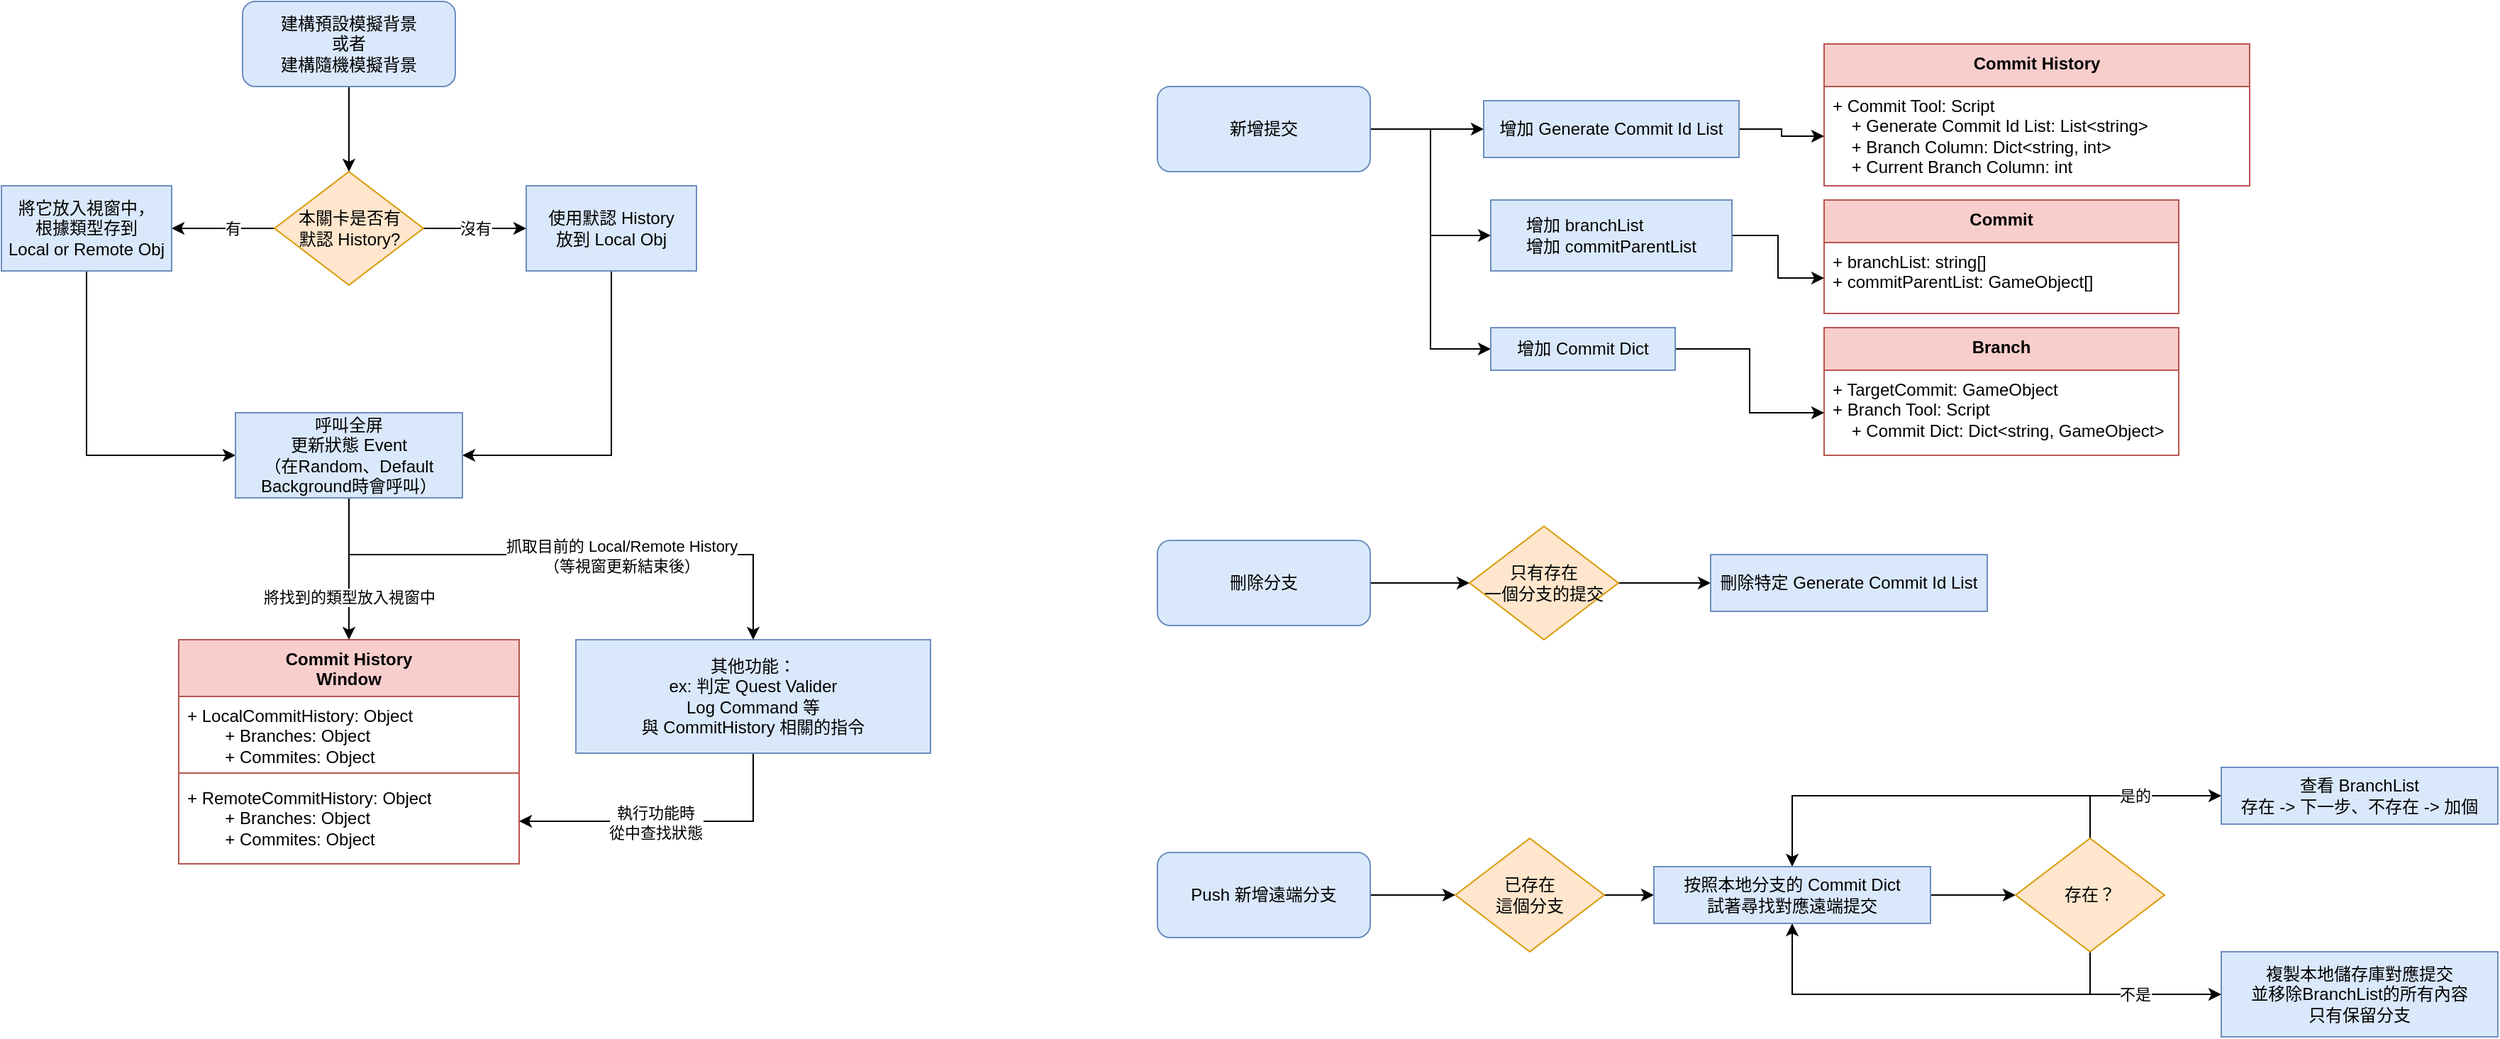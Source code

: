 <mxfile version="22.1.2" type="device" pages="2">
  <diagram name="Commit History" id="b2cpJqDdk3sNJJTA6J13">
    <mxGraphModel dx="1418" dy="1943" grid="1" gridSize="10" guides="1" tooltips="1" connect="1" arrows="1" fold="1" page="1" pageScale="1" pageWidth="850" pageHeight="1100" math="0" shadow="0">
      <root>
        <mxCell id="0" />
        <mxCell id="1" parent="0" />
        <mxCell id="yloPil80_z9FWVgdMnaR-48" style="edgeStyle=orthogonalEdgeStyle;rounded=0;orthogonalLoop=1;jettySize=auto;html=1;entryX=0.5;entryY=0;entryDx=0;entryDy=0;" parent="1" source="yloPil80_z9FWVgdMnaR-44" target="yloPil80_z9FWVgdMnaR-40" edge="1">
          <mxGeometry relative="1" as="geometry" />
        </mxCell>
        <mxCell id="yloPil80_z9FWVgdMnaR-49" style="edgeStyle=orthogonalEdgeStyle;rounded=0;orthogonalLoop=1;jettySize=auto;html=1;entryX=0.5;entryY=1;entryDx=0;entryDy=0;" parent="1" source="yloPil80_z9FWVgdMnaR-45" target="yloPil80_z9FWVgdMnaR-40" edge="1">
          <mxGeometry relative="1" as="geometry" />
        </mxCell>
        <mxCell id="6xtjhSIqIQkAuq0HXl3R-42" value="" style="edgeStyle=orthogonalEdgeStyle;rounded=0;orthogonalLoop=1;jettySize=auto;html=1;" parent="1" source="6xtjhSIqIQkAuq0HXl3R-9" target="6xtjhSIqIQkAuq0HXl3R-41" edge="1">
          <mxGeometry relative="1" as="geometry" />
        </mxCell>
        <mxCell id="6xtjhSIqIQkAuq0HXl3R-43" value="有" style="edgeLabel;html=1;align=center;verticalAlign=middle;resizable=0;points=[];" parent="6xtjhSIqIQkAuq0HXl3R-42" vertex="1" connectable="0">
          <mxGeometry x="-0.17" relative="1" as="geometry">
            <mxPoint as="offset" />
          </mxGeometry>
        </mxCell>
        <mxCell id="6xtjhSIqIQkAuq0HXl3R-45" value="沒有" style="edgeStyle=orthogonalEdgeStyle;rounded=0;orthogonalLoop=1;jettySize=auto;html=1;" parent="1" source="6xtjhSIqIQkAuq0HXl3R-9" target="6xtjhSIqIQkAuq0HXl3R-44" edge="1">
          <mxGeometry relative="1" as="geometry" />
        </mxCell>
        <mxCell id="6xtjhSIqIQkAuq0HXl3R-9" value="本關卡是否有&lt;br&gt;默認 History?" style="rhombus;whiteSpace=wrap;html=1;fillColor=#ffe6cc;strokeColor=#d79b00;" parent="1" vertex="1">
          <mxGeometry x="297.5" y="-900" width="105" height="80" as="geometry" />
        </mxCell>
        <mxCell id="6xtjhSIqIQkAuq0HXl3R-57" value="" style="edgeStyle=orthogonalEdgeStyle;rounded=0;orthogonalLoop=1;jettySize=auto;html=1;" parent="1" source="6xtjhSIqIQkAuq0HXl3R-4" target="6xtjhSIqIQkAuq0HXl3R-9" edge="1">
          <mxGeometry relative="1" as="geometry" />
        </mxCell>
        <mxCell id="6xtjhSIqIQkAuq0HXl3R-4" value="建構預設模擬背景&lt;br&gt;或者&lt;br&gt;建構隨機模擬背景" style="rounded=1;whiteSpace=wrap;html=1;fillColor=#dae8fc;strokeColor=#6c8ebf;" parent="1" vertex="1">
          <mxGeometry x="275" y="-1020" width="150" height="60" as="geometry" />
        </mxCell>
        <mxCell id="6xtjhSIqIQkAuq0HXl3R-20" value="Commit History&lt;br style=&quot;border-color: var(--border-color);&quot;&gt;Window" style="swimlane;fontStyle=1;align=center;verticalAlign=top;childLayout=stackLayout;horizontal=1;startSize=40;horizontalStack=0;resizeParent=1;resizeParentMax=0;resizeLast=0;collapsible=1;marginBottom=0;whiteSpace=wrap;html=1;fillColor=#f8cecc;strokeColor=#b85450;" parent="1" vertex="1">
          <mxGeometry x="230" y="-570" width="240" height="158" as="geometry" />
        </mxCell>
        <mxCell id="6xtjhSIqIQkAuq0HXl3R-21" value="+ LocalCommitHistory: Object&lt;br&gt;&lt;span style=&quot;white-space: pre;&quot;&gt;&#x9;&lt;/span&gt;+ Branches: Object&lt;br&gt;&lt;span style=&quot;white-space: pre;&quot;&gt;&#x9;&lt;/span&gt;+ Commites: Object" style="text;strokeColor=none;fillColor=none;align=left;verticalAlign=top;spacingLeft=4;spacingRight=4;overflow=hidden;rotatable=0;points=[[0,0.5],[1,0.5]];portConstraint=eastwest;whiteSpace=wrap;html=1;" parent="6xtjhSIqIQkAuq0HXl3R-20" vertex="1">
          <mxGeometry y="40" width="240" height="50" as="geometry" />
        </mxCell>
        <mxCell id="6xtjhSIqIQkAuq0HXl3R-22" value="" style="line;strokeWidth=1;fillColor=none;align=left;verticalAlign=middle;spacingTop=-1;spacingLeft=3;spacingRight=3;rotatable=0;labelPosition=right;points=[];portConstraint=eastwest;strokeColor=inherit;" parent="6xtjhSIqIQkAuq0HXl3R-20" vertex="1">
          <mxGeometry y="90" width="240" height="8" as="geometry" />
        </mxCell>
        <mxCell id="6xtjhSIqIQkAuq0HXl3R-23" value="+ RemoteCommitHistory: Object&lt;br&gt;&#x9;&lt;span style=&quot;white-space: pre;&quot;&gt;&#x9;&lt;/span&gt;+ Branches: Object&lt;span style=&quot;border-color: var(--border-color);&quot;&gt;&lt;span style=&quot;white-space: pre;&quot;&gt;&amp;nbsp;&lt;br/&gt;&lt;/span&gt;&lt;/span&gt;&lt;span style=&quot;white-space: pre;&quot;&gt;&#x9;&lt;/span&gt;+ Commites: Object" style="text;strokeColor=none;fillColor=none;align=left;verticalAlign=top;spacingLeft=4;spacingRight=4;overflow=hidden;rotatable=0;points=[[0,0.5],[1,0.5]];portConstraint=eastwest;whiteSpace=wrap;html=1;" parent="6xtjhSIqIQkAuq0HXl3R-20" vertex="1">
          <mxGeometry y="98" width="240" height="60" as="geometry" />
        </mxCell>
        <mxCell id="6xtjhSIqIQkAuq0HXl3R-48" value="" style="edgeStyle=orthogonalEdgeStyle;rounded=0;orthogonalLoop=1;jettySize=auto;html=1;entryX=1;entryY=0.5;entryDx=0;entryDy=0;" parent="1" source="6xtjhSIqIQkAuq0HXl3R-38" target="6xtjhSIqIQkAuq0HXl3R-23" edge="1">
          <mxGeometry relative="1" as="geometry">
            <mxPoint x="350" y="-610" as="targetPoint" />
          </mxGeometry>
        </mxCell>
        <mxCell id="6xtjhSIqIQkAuq0HXl3R-49" value="執行功能時&lt;br&gt;從中查找狀態" style="edgeLabel;html=1;align=center;verticalAlign=middle;resizable=0;points=[];" parent="6xtjhSIqIQkAuq0HXl3R-48" vertex="1" connectable="0">
          <mxGeometry x="0.099" y="1" relative="1" as="geometry">
            <mxPoint as="offset" />
          </mxGeometry>
        </mxCell>
        <mxCell id="6xtjhSIqIQkAuq0HXl3R-38" value="其他功能：&lt;br&gt;ex: 判定 Quest Valider&lt;br&gt;Log Command 等&lt;br&gt;與 CommitHistory 相關的指令" style="whiteSpace=wrap;html=1;fillColor=#dae8fc;strokeColor=#6c8ebf;" parent="1" vertex="1">
          <mxGeometry x="510" y="-570" width="250" height="80" as="geometry" />
        </mxCell>
        <mxCell id="6xtjhSIqIQkAuq0HXl3R-51" style="edgeStyle=orthogonalEdgeStyle;rounded=0;orthogonalLoop=1;jettySize=auto;html=1;exitX=0.5;exitY=1;exitDx=0;exitDy=0;entryX=0;entryY=0.5;entryDx=0;entryDy=0;" parent="1" source="6xtjhSIqIQkAuq0HXl3R-41" target="6xtjhSIqIQkAuq0HXl3R-50" edge="1">
          <mxGeometry relative="1" as="geometry" />
        </mxCell>
        <mxCell id="6xtjhSIqIQkAuq0HXl3R-41" value="將它放入視窗中，&lt;br&gt;根據類型存到&lt;br&gt;Local or Remote Obj" style="whiteSpace=wrap;html=1;fillColor=#dae8fc;strokeColor=#6c8ebf;" parent="1" vertex="1">
          <mxGeometry x="105" y="-890" width="120" height="60" as="geometry" />
        </mxCell>
        <mxCell id="6xtjhSIqIQkAuq0HXl3R-52" style="edgeStyle=orthogonalEdgeStyle;rounded=0;orthogonalLoop=1;jettySize=auto;html=1;exitX=0.5;exitY=1;exitDx=0;exitDy=0;entryX=1;entryY=0.5;entryDx=0;entryDy=0;" parent="1" source="6xtjhSIqIQkAuq0HXl3R-44" target="6xtjhSIqIQkAuq0HXl3R-50" edge="1">
          <mxGeometry relative="1" as="geometry" />
        </mxCell>
        <mxCell id="6xtjhSIqIQkAuq0HXl3R-44" value="使用默認 History&lt;br&gt;放到 Local Obj" style="whiteSpace=wrap;html=1;fillColor=#dae8fc;strokeColor=#6c8ebf;" parent="1" vertex="1">
          <mxGeometry x="475" y="-890" width="120" height="60" as="geometry" />
        </mxCell>
        <mxCell id="6xtjhSIqIQkAuq0HXl3R-53" style="edgeStyle=orthogonalEdgeStyle;rounded=0;orthogonalLoop=1;jettySize=auto;html=1;entryX=0.5;entryY=0;entryDx=0;entryDy=0;" parent="1" source="6xtjhSIqIQkAuq0HXl3R-50" target="6xtjhSIqIQkAuq0HXl3R-38" edge="1">
          <mxGeometry relative="1" as="geometry">
            <Array as="points">
              <mxPoint x="350" y="-630" />
              <mxPoint x="635" y="-630" />
            </Array>
          </mxGeometry>
        </mxCell>
        <mxCell id="6xtjhSIqIQkAuq0HXl3R-54" value="抓取目前的 Local/Remote History&lt;br&gt;（等視窗更新結束後）" style="edgeLabel;html=1;align=center;verticalAlign=middle;resizable=0;points=[];" parent="6xtjhSIqIQkAuq0HXl3R-53" vertex="1" connectable="0">
          <mxGeometry x="0.202" y="-1" relative="1" as="geometry">
            <mxPoint as="offset" />
          </mxGeometry>
        </mxCell>
        <mxCell id="6xtjhSIqIQkAuq0HXl3R-55" value="將找到的類型放入視窗中" style="edgeStyle=orthogonalEdgeStyle;rounded=0;orthogonalLoop=1;jettySize=auto;html=1;exitX=0.5;exitY=1;exitDx=0;exitDy=0;entryX=0.5;entryY=0;entryDx=0;entryDy=0;" parent="1" source="6xtjhSIqIQkAuq0HXl3R-50" target="6xtjhSIqIQkAuq0HXl3R-20" edge="1">
          <mxGeometry x="0.4" relative="1" as="geometry">
            <mxPoint as="offset" />
          </mxGeometry>
        </mxCell>
        <mxCell id="6xtjhSIqIQkAuq0HXl3R-50" value="呼叫全屏&lt;br&gt;更新狀態 Event&lt;br&gt;（在Random、Default Background時會呼叫）" style="whiteSpace=wrap;html=1;fillColor=#dae8fc;strokeColor=#6c8ebf;" parent="1" vertex="1">
          <mxGeometry x="270" y="-730" width="160" height="60" as="geometry" />
        </mxCell>
        <mxCell id="yloPil80_z9FWVgdMnaR-2" value="Commit History" style="swimlane;fontStyle=1;align=center;verticalAlign=top;childLayout=stackLayout;horizontal=1;startSize=30;horizontalStack=0;resizeParent=1;resizeParentMax=0;resizeLast=0;collapsible=1;marginBottom=0;whiteSpace=wrap;html=1;fillColor=#f8cecc;strokeColor=#b85450;" parent="1" vertex="1">
          <mxGeometry x="1390" y="-990" width="300" height="100" as="geometry" />
        </mxCell>
        <mxCell id="yloPil80_z9FWVgdMnaR-3" value="+ Commit Tool: Script&lt;br&gt;&lt;span style=&quot;&quot;&gt;&lt;span style=&quot;white-space: pre;&quot;&gt;&amp;nbsp;&amp;nbsp;&amp;nbsp;&amp;nbsp;&lt;/span&gt;&lt;/span&gt;+ Generate Commit Id List: List&amp;lt;string&amp;gt;&lt;br&gt;&lt;span style=&quot;&quot;&gt;&lt;span style=&quot;white-space: pre;&quot;&gt;&amp;nbsp;&amp;nbsp;&amp;nbsp;&amp;nbsp;&lt;/span&gt;&lt;/span&gt;+ Branch Column: Dict&amp;lt;string, int&amp;gt;&lt;br&gt;&amp;nbsp; &amp;nbsp; + Current Branch Column: int" style="text;strokeColor=none;fillColor=none;align=left;verticalAlign=top;spacingLeft=4;spacingRight=4;overflow=hidden;rotatable=0;points=[[0,0.5],[1,0.5]];portConstraint=eastwest;whiteSpace=wrap;html=1;" parent="yloPil80_z9FWVgdMnaR-2" vertex="1">
          <mxGeometry y="30" width="300" height="70" as="geometry" />
        </mxCell>
        <mxCell id="yloPil80_z9FWVgdMnaR-6" value="Branch" style="swimlane;fontStyle=1;align=center;verticalAlign=top;childLayout=stackLayout;horizontal=1;startSize=30;horizontalStack=0;resizeParent=1;resizeParentMax=0;resizeLast=0;collapsible=1;marginBottom=0;whiteSpace=wrap;html=1;fillColor=#f8cecc;strokeColor=#b85450;" parent="1" vertex="1">
          <mxGeometry x="1390" y="-790" width="250" height="90" as="geometry" />
        </mxCell>
        <mxCell id="yloPil80_z9FWVgdMnaR-7" value="+ TargetCommit: GameObject&lt;br&gt;+&amp;nbsp;Branch Tool: Script&lt;br&gt;&lt;span style=&quot;&quot;&gt;&lt;span style=&quot;&quot;&gt;&amp;nbsp;&amp;nbsp;&amp;nbsp;&amp;nbsp;&lt;/span&gt;&lt;/span&gt;+ Commit Dict: Dict&amp;lt;string, GameObject&amp;gt;" style="text;strokeColor=none;fillColor=none;align=left;verticalAlign=top;spacingLeft=4;spacingRight=4;overflow=hidden;rotatable=0;points=[[0,0.5],[1,0.5]];portConstraint=eastwest;whiteSpace=wrap;html=1;" parent="yloPil80_z9FWVgdMnaR-6" vertex="1">
          <mxGeometry y="30" width="250" height="60" as="geometry" />
        </mxCell>
        <mxCell id="yloPil80_z9FWVgdMnaR-8" value="Commit" style="swimlane;fontStyle=1;align=center;verticalAlign=top;childLayout=stackLayout;horizontal=1;startSize=30;horizontalStack=0;resizeParent=1;resizeParentMax=0;resizeLast=0;collapsible=1;marginBottom=0;whiteSpace=wrap;html=1;fillColor=#f8cecc;strokeColor=#b85450;" parent="1" vertex="1">
          <mxGeometry x="1390" y="-880" width="250" height="80" as="geometry" />
        </mxCell>
        <mxCell id="yloPil80_z9FWVgdMnaR-9" value="+&amp;nbsp;branchList: string[]&lt;br&gt;+ commitParentList: GameObject[]" style="text;strokeColor=none;fillColor=none;align=left;verticalAlign=top;spacingLeft=4;spacingRight=4;overflow=hidden;rotatable=0;points=[[0,0.5],[1,0.5]];portConstraint=eastwest;whiteSpace=wrap;html=1;" parent="yloPil80_z9FWVgdMnaR-8" vertex="1">
          <mxGeometry y="30" width="250" height="50" as="geometry" />
        </mxCell>
        <mxCell id="yloPil80_z9FWVgdMnaR-16" value="" style="edgeStyle=orthogonalEdgeStyle;rounded=0;orthogonalLoop=1;jettySize=auto;html=1;" parent="1" source="yloPil80_z9FWVgdMnaR-10" target="yloPil80_z9FWVgdMnaR-14" edge="1">
          <mxGeometry relative="1" as="geometry" />
        </mxCell>
        <mxCell id="yloPil80_z9FWVgdMnaR-18" style="edgeStyle=orthogonalEdgeStyle;rounded=0;orthogonalLoop=1;jettySize=auto;html=1;entryX=0;entryY=0.5;entryDx=0;entryDy=0;" parent="1" source="yloPil80_z9FWVgdMnaR-10" target="yloPil80_z9FWVgdMnaR-11" edge="1">
          <mxGeometry relative="1" as="geometry" />
        </mxCell>
        <mxCell id="yloPil80_z9FWVgdMnaR-20" style="edgeStyle=orthogonalEdgeStyle;rounded=0;orthogonalLoop=1;jettySize=auto;html=1;entryX=0;entryY=0.5;entryDx=0;entryDy=0;" parent="1" source="yloPil80_z9FWVgdMnaR-10" target="yloPil80_z9FWVgdMnaR-15" edge="1">
          <mxGeometry relative="1" as="geometry" />
        </mxCell>
        <mxCell id="yloPil80_z9FWVgdMnaR-10" value="新增提交" style="rounded=1;whiteSpace=wrap;html=1;fillColor=#dae8fc;strokeColor=#6c8ebf;" parent="1" vertex="1">
          <mxGeometry x="920" y="-960" width="150" height="60" as="geometry" />
        </mxCell>
        <mxCell id="yloPil80_z9FWVgdMnaR-19" value="" style="edgeStyle=orthogonalEdgeStyle;rounded=0;orthogonalLoop=1;jettySize=auto;html=1;" parent="1" source="yloPil80_z9FWVgdMnaR-11" target="yloPil80_z9FWVgdMnaR-9" edge="1">
          <mxGeometry relative="1" as="geometry" />
        </mxCell>
        <mxCell id="yloPil80_z9FWVgdMnaR-11" value="&lt;div style=&quot;text-align: left;&quot;&gt;&lt;span style=&quot;background-color: initial;&quot;&gt;增加 branchList&lt;/span&gt;&lt;/div&gt;&lt;div style=&quot;text-align: left;&quot;&gt;&lt;span style=&quot;background-color: initial;&quot;&gt;增加 commitParentList&lt;/span&gt;&lt;/div&gt;" style="whiteSpace=wrap;html=1;fillColor=#dae8fc;strokeColor=#6c8ebf;" parent="1" vertex="1">
          <mxGeometry x="1155" y="-880" width="170" height="50" as="geometry" />
        </mxCell>
        <mxCell id="yloPil80_z9FWVgdMnaR-17" value="" style="edgeStyle=orthogonalEdgeStyle;rounded=0;orthogonalLoop=1;jettySize=auto;html=1;" parent="1" source="yloPil80_z9FWVgdMnaR-14" target="yloPil80_z9FWVgdMnaR-3" edge="1">
          <mxGeometry relative="1" as="geometry" />
        </mxCell>
        <mxCell id="yloPil80_z9FWVgdMnaR-14" value="增加 Generate Commit Id List" style="whiteSpace=wrap;html=1;fillColor=#dae8fc;strokeColor=#6c8ebf;" parent="1" vertex="1">
          <mxGeometry x="1150" y="-950" width="180" height="40" as="geometry" />
        </mxCell>
        <mxCell id="yloPil80_z9FWVgdMnaR-22" style="edgeStyle=orthogonalEdgeStyle;rounded=0;orthogonalLoop=1;jettySize=auto;html=1;exitX=1;exitY=0.5;exitDx=0;exitDy=0;entryX=0;entryY=0.5;entryDx=0;entryDy=0;" parent="1" source="yloPil80_z9FWVgdMnaR-15" target="yloPil80_z9FWVgdMnaR-7" edge="1">
          <mxGeometry relative="1" as="geometry" />
        </mxCell>
        <mxCell id="yloPil80_z9FWVgdMnaR-15" value="增加 Commit Dict" style="whiteSpace=wrap;html=1;fillColor=#dae8fc;strokeColor=#6c8ebf;" parent="1" vertex="1">
          <mxGeometry x="1155" y="-790" width="130" height="30" as="geometry" />
        </mxCell>
        <mxCell id="yloPil80_z9FWVgdMnaR-28" value="" style="edgeStyle=orthogonalEdgeStyle;rounded=0;orthogonalLoop=1;jettySize=auto;html=1;" parent="1" source="yloPil80_z9FWVgdMnaR-23" target="yloPil80_z9FWVgdMnaR-27" edge="1">
          <mxGeometry relative="1" as="geometry" />
        </mxCell>
        <mxCell id="yloPil80_z9FWVgdMnaR-23" value="刪除分支" style="rounded=1;whiteSpace=wrap;html=1;fillColor=#dae8fc;strokeColor=#6c8ebf;" parent="1" vertex="1">
          <mxGeometry x="920" y="-640" width="150" height="60" as="geometry" />
        </mxCell>
        <mxCell id="yloPil80_z9FWVgdMnaR-32" value="" style="edgeStyle=orthogonalEdgeStyle;rounded=0;orthogonalLoop=1;jettySize=auto;html=1;entryX=0;entryY=0.5;entryDx=0;entryDy=0;" parent="1" source="yloPil80_z9FWVgdMnaR-27" target="yloPil80_z9FWVgdMnaR-33" edge="1">
          <mxGeometry relative="1" as="geometry">
            <mxPoint x="1285" y="-610" as="targetPoint" />
          </mxGeometry>
        </mxCell>
        <mxCell id="yloPil80_z9FWVgdMnaR-27" value="只有存在&lt;br&gt;一個分支的提交" style="rhombus;whiteSpace=wrap;html=1;fillColor=#ffe6cc;strokeColor=#d79b00;" parent="1" vertex="1">
          <mxGeometry x="1140" y="-650" width="105" height="80" as="geometry" />
        </mxCell>
        <mxCell id="yloPil80_z9FWVgdMnaR-33" value="刪除特定 Generate Commit Id List" style="whiteSpace=wrap;html=1;fillColor=#dae8fc;strokeColor=#6c8ebf;" parent="1" vertex="1">
          <mxGeometry x="1310" y="-630" width="195" height="40" as="geometry" />
        </mxCell>
        <mxCell id="yloPil80_z9FWVgdMnaR-39" value="" style="edgeStyle=orthogonalEdgeStyle;rounded=0;orthogonalLoop=1;jettySize=auto;html=1;" parent="1" source="yloPil80_z9FWVgdMnaR-37" target="yloPil80_z9FWVgdMnaR-38" edge="1">
          <mxGeometry relative="1" as="geometry" />
        </mxCell>
        <mxCell id="yloPil80_z9FWVgdMnaR-37" value="Push 新增遠端分支" style="rounded=1;whiteSpace=wrap;html=1;fillColor=#dae8fc;strokeColor=#6c8ebf;" parent="1" vertex="1">
          <mxGeometry x="920" y="-420" width="150" height="60" as="geometry" />
        </mxCell>
        <mxCell id="yloPil80_z9FWVgdMnaR-41" value="" style="edgeStyle=orthogonalEdgeStyle;rounded=0;orthogonalLoop=1;jettySize=auto;html=1;" parent="1" source="yloPil80_z9FWVgdMnaR-38" target="yloPil80_z9FWVgdMnaR-40" edge="1">
          <mxGeometry relative="1" as="geometry" />
        </mxCell>
        <mxCell id="yloPil80_z9FWVgdMnaR-38" value="已存在&lt;br&gt;這個分支" style="rhombus;whiteSpace=wrap;html=1;fillColor=#ffe6cc;strokeColor=#d79b00;" parent="1" vertex="1">
          <mxGeometry x="1130" y="-430" width="105" height="80" as="geometry" />
        </mxCell>
        <mxCell id="yloPil80_z9FWVgdMnaR-43" value="" style="edgeStyle=orthogonalEdgeStyle;rounded=0;orthogonalLoop=1;jettySize=auto;html=1;" parent="1" source="yloPil80_z9FWVgdMnaR-40" target="yloPil80_z9FWVgdMnaR-42" edge="1">
          <mxGeometry relative="1" as="geometry" />
        </mxCell>
        <mxCell id="yloPil80_z9FWVgdMnaR-40" value="按照本地分支的 Commit Dict &lt;br&gt;試著尋找對應遠端提交" style="whiteSpace=wrap;html=1;fillColor=#dae8fc;strokeColor=#6c8ebf;" parent="1" vertex="1">
          <mxGeometry x="1270" y="-410" width="195" height="40" as="geometry" />
        </mxCell>
        <mxCell id="yloPil80_z9FWVgdMnaR-46" value="是的" style="edgeStyle=orthogonalEdgeStyle;rounded=0;orthogonalLoop=1;jettySize=auto;html=1;exitX=0.5;exitY=0;exitDx=0;exitDy=0;entryX=0;entryY=0.5;entryDx=0;entryDy=0;" parent="1" source="yloPil80_z9FWVgdMnaR-42" target="yloPil80_z9FWVgdMnaR-44" edge="1">
          <mxGeometry relative="1" as="geometry">
            <Array as="points">
              <mxPoint x="1578" y="-460" />
            </Array>
          </mxGeometry>
        </mxCell>
        <mxCell id="yloPil80_z9FWVgdMnaR-47" value="不是" style="edgeStyle=orthogonalEdgeStyle;rounded=0;orthogonalLoop=1;jettySize=auto;html=1;exitX=0.5;exitY=1;exitDx=0;exitDy=0;entryX=0;entryY=0.5;entryDx=0;entryDy=0;" parent="1" source="yloPil80_z9FWVgdMnaR-42" target="yloPil80_z9FWVgdMnaR-45" edge="1">
          <mxGeometry relative="1" as="geometry">
            <Array as="points">
              <mxPoint x="1578" y="-320" />
            </Array>
          </mxGeometry>
        </mxCell>
        <mxCell id="yloPil80_z9FWVgdMnaR-42" value="存在？" style="rhombus;whiteSpace=wrap;html=1;fillColor=#ffe6cc;strokeColor=#d79b00;" parent="1" vertex="1">
          <mxGeometry x="1525" y="-430" width="105" height="80" as="geometry" />
        </mxCell>
        <mxCell id="yloPil80_z9FWVgdMnaR-44" value="查看 BranchList&lt;br&gt;存在 -&amp;gt; 下一步、不存在 -&amp;gt; 加個" style="whiteSpace=wrap;html=1;fillColor=#dae8fc;strokeColor=#6c8ebf;" parent="1" vertex="1">
          <mxGeometry x="1670" y="-480" width="195" height="40" as="geometry" />
        </mxCell>
        <mxCell id="yloPil80_z9FWVgdMnaR-45" value="複製本地儲存庫對應提交&lt;br&gt;並移除BranchList的所有內容&lt;br&gt;只有保留分支" style="whiteSpace=wrap;html=1;fillColor=#dae8fc;strokeColor=#6c8ebf;" parent="1" vertex="1">
          <mxGeometry x="1670" y="-350" width="195" height="60" as="geometry" />
        </mxCell>
      </root>
    </mxGraphModel>
  </diagram>
  <diagram id="d_yBk7MlKyrFMj6yj-qB" name="LeaderBoard &amp; PlayerData">
    <mxGraphModel dx="810" dy="1582" grid="1" gridSize="10" guides="1" tooltips="1" connect="1" arrows="1" fold="1" page="1" pageScale="1" pageWidth="850" pageHeight="1100" math="0" shadow="0">
      <root>
        <mxCell id="0" />
        <mxCell id="1" parent="0" />
        <mxCell id="yGk0qvi9SUg5LJqM4nSx-6" style="edgeStyle=orthogonalEdgeStyle;rounded=0;orthogonalLoop=1;jettySize=auto;html=1;entryX=0.5;entryY=0;entryDx=0;entryDy=0;" parent="1" source="DWGQeQ6nk9u1iYOb4uVr-1" target="yGk0qvi9SUg5LJqM4nSx-1" edge="1">
          <mxGeometry relative="1" as="geometry" />
        </mxCell>
        <mxCell id="2SVsZcgx4SHdbBxo_Hl9-12" style="edgeStyle=orthogonalEdgeStyle;rounded=0;orthogonalLoop=1;jettySize=auto;html=1;entryX=0;entryY=0.5;entryDx=0;entryDy=0;" parent="1" source="DWGQeQ6nk9u1iYOb4uVr-1" target="2SVsZcgx4SHdbBxo_Hl9-9" edge="1">
          <mxGeometry relative="1" as="geometry" />
        </mxCell>
        <mxCell id="DWGQeQ6nk9u1iYOb4uVr-1" value="Global&lt;br&gt;LeaderBoard" style="shape=cylinder3;whiteSpace=wrap;html=1;boundedLbl=1;backgroundOutline=1;size=15;fillColor=#dae8fc;strokeColor=#6c8ebf;strokeWidth=2;shadow=0;perimeterSpacing=0;fillStyle=solid;fontStyle=1" parent="1" vertex="1">
          <mxGeometry x="185" y="-820" width="90" height="80" as="geometry" />
        </mxCell>
        <mxCell id="2SVsZcgx4SHdbBxo_Hl9-14" style="edgeStyle=orthogonalEdgeStyle;rounded=0;orthogonalLoop=1;jettySize=auto;html=1;entryX=0.5;entryY=0;entryDx=0;entryDy=0;" parent="1" source="DWGQeQ6nk9u1iYOb4uVr-4" target="2SVsZcgx4SHdbBxo_Hl9-1" edge="1">
          <mxGeometry relative="1" as="geometry" />
        </mxCell>
        <mxCell id="2SVsZcgx4SHdbBxo_Hl9-23" style="edgeStyle=orthogonalEdgeStyle;rounded=0;orthogonalLoop=1;jettySize=auto;html=1;entryX=0.5;entryY=0;entryDx=0;entryDy=0;" parent="1" source="YNwfhc9VkTDpXQwpNkEE-2" target="2SVsZcgx4SHdbBxo_Hl9-21" edge="1">
          <mxGeometry relative="1" as="geometry" />
        </mxCell>
        <mxCell id="YNwfhc9VkTDpXQwpNkEE-5" style="edgeStyle=orthogonalEdgeStyle;rounded=0;orthogonalLoop=1;jettySize=auto;html=1;entryX=0;entryY=0.5;entryDx=0;entryDy=0;" parent="1" source="DWGQeQ6nk9u1iYOb4uVr-4" target="2SVsZcgx4SHdbBxo_Hl9-19" edge="1">
          <mxGeometry relative="1" as="geometry" />
        </mxCell>
        <mxCell id="DWGQeQ6nk9u1iYOb4uVr-4" value="Player Data" style="shape=cylinder3;whiteSpace=wrap;html=1;boundedLbl=1;backgroundOutline=1;size=15;fillColor=#f8cecc;strokeColor=#b85450;strokeWidth=2;shadow=0;perimeterSpacing=0;gradientColor=none;fillStyle=solid;fontStyle=1" parent="1" vertex="1">
          <mxGeometry x="490" y="-820" width="90" height="80" as="geometry" />
        </mxCell>
        <mxCell id="yGk0qvi9SUg5LJqM4nSx-1" value="全球排行榜（選關畫面）" style="swimlane;fontStyle=1;align=center;verticalAlign=top;childLayout=stackLayout;horizontal=1;startSize=30;horizontalStack=0;resizeParent=1;resizeParentMax=0;resizeLast=0;collapsible=1;marginBottom=0;whiteSpace=wrap;html=1;fillColor=#dae8fc;strokeColor=#6c8ebf;" parent="1" vertex="1">
          <mxGeometry x="110" y="-720" width="240" height="320" as="geometry" />
        </mxCell>
        <mxCell id="yGk0qvi9SUg5LJqM4nSx-2" value="&lt;b&gt;遊戲總進度&lt;/b&gt;&lt;b style=&quot;border-color: var(--border-color);&quot;&gt;排行榜&lt;/b&gt;&lt;b&gt;：&lt;br&gt;AllPlayerProcessLeaderBoard: Class&lt;br&gt;&lt;/b&gt;使用者名稱: string&lt;br&gt;遊戲總進度: int&lt;br&gt;達成時的遊戲時長: string" style="text;strokeColor=none;fillColor=none;align=left;verticalAlign=top;spacingLeft=4;spacingRight=4;overflow=hidden;rotatable=0;points=[[0,0.5],[1,0.5]];portConstraint=eastwest;whiteSpace=wrap;html=1;" parent="yGk0qvi9SUg5LJqM4nSx-1" vertex="1">
          <mxGeometry y="30" width="240" height="90" as="geometry" />
        </mxCell>
        <mxCell id="yGk0qvi9SUg5LJqM4nSx-3" value="" style="line;strokeWidth=1;fillColor=none;align=left;verticalAlign=middle;spacingTop=-1;spacingLeft=3;spacingRight=3;rotatable=0;labelPosition=right;points=[];portConstraint=eastwest;strokeColor=inherit;" parent="yGk0qvi9SUg5LJqM4nSx-1" vertex="1">
          <mxGeometry y="120" width="240" height="8" as="geometry" />
        </mxCell>
        <mxCell id="yGk0qvi9SUg5LJqM4nSx-4" value="&lt;b&gt;遊戲總得分排行榜：&lt;br style=&quot;border-color: var(--border-color);&quot;&gt;AllPlayerTotalScoreLeaderBoard: Class&lt;br style=&quot;border-color: var(--border-color);&quot;&gt;&lt;/b&gt;使用者名稱: string&lt;br style=&quot;border-color: var(--border-color);&quot;&gt;遊戲總得分: int&lt;br style=&quot;border-color: var(--border-color);&quot;&gt;達成時的遊戲時長: string" style="text;strokeColor=none;fillColor=none;align=left;verticalAlign=top;spacingLeft=4;spacingRight=4;overflow=hidden;rotatable=0;points=[[0,0.5],[1,0.5]];portConstraint=eastwest;whiteSpace=wrap;html=1;" parent="yGk0qvi9SUg5LJqM4nSx-1" vertex="1">
          <mxGeometry y="128" width="240" height="92" as="geometry" />
        </mxCell>
        <mxCell id="GTVW6gAhEV3Eyj2QnbR_-2" value="" style="line;strokeWidth=1;fillColor=none;align=left;verticalAlign=middle;spacingTop=-1;spacingLeft=3;spacingRight=3;rotatable=0;labelPosition=right;points=[];portConstraint=eastwest;strokeColor=inherit;" vertex="1" parent="yGk0qvi9SUg5LJqM4nSx-1">
          <mxGeometry y="220" width="240" height="8" as="geometry" />
        </mxCell>
        <mxCell id="GTVW6gAhEV3Eyj2QnbR_-1" value="&lt;b&gt;遊戲總獲得星星排行榜：&lt;br style=&quot;border-color: var(--border-color);&quot;&gt;AllPlayerTotalScoreLeaderBoard: Class&lt;br style=&quot;border-color: var(--border-color);&quot;&gt;&lt;/b&gt;使用者名稱: string&lt;br style=&quot;border-color: var(--border-color);&quot;&gt;遊戲總得分: int&lt;br style=&quot;border-color: var(--border-color);&quot;&gt;達成時的遊戲時長: string" style="text;strokeColor=none;fillColor=none;align=left;verticalAlign=top;spacingLeft=4;spacingRight=4;overflow=hidden;rotatable=0;points=[[0,0.5],[1,0.5]];portConstraint=eastwest;whiteSpace=wrap;html=1;" vertex="1" parent="yGk0qvi9SUg5LJqM4nSx-1">
          <mxGeometry y="228" width="240" height="92" as="geometry" />
        </mxCell>
        <mxCell id="2SVsZcgx4SHdbBxo_Hl9-1" value="單個關卡資料" style="swimlane;fontStyle=1;align=center;verticalAlign=top;childLayout=stackLayout;horizontal=1;startSize=30;horizontalStack=0;resizeParent=1;resizeParentMax=0;resizeLast=0;collapsible=1;marginBottom=0;whiteSpace=wrap;html=1;fillColor=#f8cecc;strokeColor=#b85450;" parent="1" vertex="1">
          <mxGeometry x="405" y="-695" width="260" height="450" as="geometry" />
        </mxCell>
        <mxCell id="2SVsZcgx4SHdbBxo_Hl9-2" value="&lt;font style=&quot;font-size: 14px;&quot;&gt;&lt;b&gt;顯示&lt;/b&gt;&lt;/font&gt;&lt;b style=&quot;border-color: var(--border-color); font-size: 14px;&quot;&gt;（結算畫面）&lt;/b&gt;&lt;span style=&quot;font-size: 14px;&quot;&gt;&lt;font style=&quot;font-size: 14px;&quot;&gt;&lt;b&gt;：&lt;br&gt;&lt;/b&gt;&lt;/font&gt;&lt;/span&gt;關卡名稱: string&lt;br&gt;獲得的星星: int&lt;br&gt;完成關卡分數: int&lt;br&gt;通過總花費時間: string&lt;br&gt;&lt;div&gt;執行錯誤操作次數: int&lt;/div&gt;&lt;div&gt;&lt;span style=&quot;background-color: initial;&quot;&gt;&lt;br&gt;&lt;/span&gt;&lt;/div&gt;&lt;div&gt;&lt;span style=&quot;background-color: initial;&quot;&gt;&lt;b&gt;幫助：&lt;/b&gt;&lt;/span&gt;&lt;/div&gt;&lt;div&gt;&lt;span style=&quot;background-color: initial;&quot;&gt;查閱遊戲手冊次數: int&lt;/span&gt;&lt;/div&gt;&lt;div&gt;&lt;br&gt;&lt;/div&gt;&lt;div&gt;&lt;span style=&quot;background-color: initial;&quot;&gt;&lt;b&gt;指令相關：&lt;/b&gt;&lt;/span&gt;&lt;/div&gt;&lt;div&gt;&lt;span style=&quot;background-color: initial;&quot;&gt;輸入指令次數: int&lt;/span&gt;&lt;br&gt;&lt;/div&gt;&lt;div&gt;完美完成目標總次數: int&amp;nbsp;&lt;/div&gt;&lt;div&gt;普通完成目標總次數: int&lt;/div&gt;&lt;div&gt;提示完成目標總次數: int&lt;/div&gt;&lt;div&gt;解答完成目標總次數: int&lt;/div&gt;&lt;div&gt;&lt;br&gt;&lt;/div&gt;&lt;div&gt;&lt;b&gt;排行榜相關：&lt;/b&gt;&lt;/div&gt;&lt;div&gt;&lt;b&gt;個人排行榜&amp;nbsp;&lt;span style=&quot;background-color: initial;&quot;&gt;SelfLeaderBoard: Class&lt;/span&gt;&lt;/b&gt;&lt;/div&gt;&lt;div&gt;getStar: string&lt;br&gt;score: int&lt;/div&gt;&lt;div&gt;playTime: string&lt;/div&gt;&lt;div&gt;&lt;br&gt;&lt;/div&gt;&lt;div style=&quot;font-size: 14px;&quot;&gt;&lt;font style=&quot;font-size: 14px;&quot;&gt;&lt;b&gt;不顯示（其他畫面或隱藏）：&lt;/b&gt;&lt;/font&gt;&lt;/div&gt;&lt;div style=&quot;&quot;&gt;&lt;div style=&quot;border-color: var(--border-color);&quot;&gt;&lt;font style=&quot;font-size: 12px;&quot;&gt;本關卡通過次數（用於選關畫面）: int&lt;/font&gt;&lt;/div&gt;&lt;div style=&quot;border-color: var(--border-color);&quot;&gt;&lt;font style=&quot;font-size: 12px;&quot;&gt;關卡是否解鎖&lt;/font&gt;（用於選關畫面）&lt;span style=&quot;background-color: initial;&quot;&gt;: bool&lt;/span&gt;&lt;/div&gt;&lt;div style=&quot;border-color: var(--border-color);&quot;&gt;&lt;font style=&quot;font-size: 12px;&quot;&gt;玩家執行的操作（開發者用）&lt;/font&gt;&lt;/div&gt;&lt;div style=&quot;border-color: var(--border-color);&quot;&gt;&lt;font style=&quot;font-size: 12px;&quot;&gt;（輸入指令，按下按鈕、判定相關）&lt;/font&gt;&lt;/div&gt;&lt;div style=&quot;border-color: var(--border-color);&quot;&gt;&lt;font style=&quot;font-size: 12px;&quot;&gt;&lt;br&gt;&lt;/font&gt;&lt;/div&gt;&lt;div style=&quot;border-color: var(--border-color);&quot;&gt;&lt;font style=&quot;font-size: 12px;&quot;&gt;&lt;br&gt;&lt;/font&gt;&lt;/div&gt;&lt;/div&gt;&lt;div style=&quot;&quot;&gt;&lt;br&gt;&lt;/div&gt;" style="text;strokeColor=none;fillColor=none;align=left;verticalAlign=top;spacingLeft=4;spacingRight=4;overflow=hidden;rotatable=0;points=[[0,0.5],[1,0.5]];portConstraint=eastwest;whiteSpace=wrap;html=1;" parent="2SVsZcgx4SHdbBxo_Hl9-1" vertex="1">
          <mxGeometry y="30" width="260" height="420" as="geometry" />
        </mxCell>
        <mxCell id="2SVsZcgx4SHdbBxo_Hl9-8" value="全球排行榜（每一關有一個）" style="swimlane;fontStyle=1;align=center;verticalAlign=top;childLayout=stackLayout;horizontal=1;startSize=30;horizontalStack=0;resizeParent=1;resizeParentMax=0;resizeLast=0;collapsible=1;marginBottom=0;whiteSpace=wrap;html=1;fillColor=#dae8fc;strokeColor=#6c8ebf;" parent="1" vertex="1">
          <mxGeometry x="110" y="-300" width="240" height="130" as="geometry" />
        </mxCell>
        <mxCell id="2SVsZcgx4SHdbBxo_Hl9-9" value="&lt;b&gt;排行榜：&lt;br&gt;AllPlayerStageLeaderBoard: Class&lt;br&gt;&lt;/b&gt;使用者名稱: string&lt;br&gt;獲得星星數: int&lt;br&gt;關卡得分: int&lt;br&gt;通過總花費時間: string" style="text;strokeColor=none;fillColor=none;align=left;verticalAlign=top;spacingLeft=4;spacingRight=4;overflow=hidden;rotatable=0;points=[[0,0.5],[1,0.5]];portConstraint=eastwest;whiteSpace=wrap;html=1;" parent="2SVsZcgx4SHdbBxo_Hl9-8" vertex="1">
          <mxGeometry y="30" width="240" height="100" as="geometry" />
        </mxCell>
        <mxCell id="2SVsZcgx4SHdbBxo_Hl9-15" value="遊玩遊戲總記錄" style="swimlane;fontStyle=1;align=center;verticalAlign=top;childLayout=stackLayout;horizontal=1;startSize=30;horizontalStack=0;resizeParent=1;resizeParentMax=0;resizeLast=0;collapsible=1;marginBottom=0;whiteSpace=wrap;html=1;fillColor=#f8cecc;strokeColor=#b85450;" parent="1" vertex="1">
          <mxGeometry x="710" y="-695" width="240" height="320" as="geometry" />
        </mxCell>
        <mxCell id="2SVsZcgx4SHdbBxo_Hl9-16" value="&lt;span style=&quot;font-size: 14px;&quot;&gt;&lt;font style=&quot;font-size: 14px;&quot;&gt;&lt;b&gt;顯示：&lt;br&gt;&lt;/b&gt;&lt;/font&gt;&lt;/span&gt;遊戲總共獲得的星星: int&lt;br&gt;全部關卡得分: int&lt;br&gt;遊戲總時長: string&lt;br&gt;遊戲整體完成度: int&lt;br&gt;&lt;div&gt;&lt;span style=&quot;background-color: initial;&quot;&gt;&lt;br&gt;&lt;/span&gt;&lt;/div&gt;&lt;div&gt;&lt;span style=&quot;background-color: initial;&quot;&gt;&lt;b&gt;關卡：&lt;/b&gt;&lt;/span&gt;&lt;/div&gt;&lt;div&gt;通過關卡總次數: int&lt;span style=&quot;background-color: initial;&quot;&gt;&lt;br&gt;&lt;/span&gt;&lt;/div&gt;&lt;div&gt;&lt;span style=&quot;background-color: initial;&quot;&gt;&lt;br&gt;&lt;/span&gt;&lt;/div&gt;&lt;div&gt;&lt;span style=&quot;background-color: initial;&quot;&gt;&lt;b&gt;幫助：&lt;/b&gt;&lt;/span&gt;&lt;/div&gt;&lt;div&gt;&lt;span style=&quot;background-color: initial;&quot;&gt;查閱遊戲手冊次數: int&lt;/span&gt;&lt;/div&gt;&lt;div&gt;遊戲手冊解鎖完成度: int&lt;/div&gt;&lt;div&gt;&lt;br&gt;&lt;/div&gt;&lt;div&gt;&lt;span style=&quot;background-color: initial;&quot;&gt;&lt;b&gt;指令相關：&lt;/b&gt;&lt;/span&gt;&lt;/div&gt;&lt;div&gt;&lt;span style=&quot;background-color: initial;&quot;&gt;輸入指令次數: int&lt;/span&gt;&lt;br&gt;&lt;/div&gt;&lt;div&gt;完美完成目標總次數: int&amp;nbsp;&lt;/div&gt;&lt;div&gt;普通完成目標總次數: int&lt;/div&gt;&lt;div&gt;提示完成目標總次數: int&lt;/div&gt;&lt;div&gt;解答完成目標總次數: int&lt;/div&gt;" style="text;strokeColor=none;fillColor=none;align=left;verticalAlign=top;spacingLeft=4;spacingRight=4;overflow=hidden;rotatable=0;points=[[0,0.5],[1,0.5]];portConstraint=eastwest;whiteSpace=wrap;html=1;" parent="2SVsZcgx4SHdbBxo_Hl9-15" vertex="1">
          <mxGeometry y="30" width="240" height="290" as="geometry" />
        </mxCell>
        <mxCell id="2SVsZcgx4SHdbBxo_Hl9-21" value="遊戲操作總記錄" style="swimlane;fontStyle=1;align=center;verticalAlign=top;childLayout=stackLayout;horizontal=1;startSize=30;horizontalStack=0;resizeParent=1;resizeParentMax=0;resizeLast=0;collapsible=1;marginBottom=0;whiteSpace=wrap;html=1;fillColor=#d5e8d4;strokeColor=#82b366;" parent="1" vertex="1">
          <mxGeometry x="1060" y="-615" width="240" height="150" as="geometry" />
        </mxCell>
        <mxCell id="2SVsZcgx4SHdbBxo_Hl9-22" value="&lt;span style=&quot;font-size: 14px;&quot;&gt;&lt;font style=&quot;font-size: 14px;&quot;&gt;&lt;b&gt;顯示：&lt;br&gt;&lt;/b&gt;&lt;/font&gt;&lt;/span&gt;操作使用者名稱: string&lt;br&gt;操作名稱: string&lt;br&gt;(執行指令：xxxxx、按鈕：檔案管理視窗)&lt;br&gt;操作位置: string&lt;br&gt;(&quot;選關、首頁、遊戲畫面&quot;)&lt;br&gt;執行時間: string" style="text;strokeColor=none;fillColor=none;align=left;verticalAlign=top;spacingLeft=4;spacingRight=4;overflow=hidden;rotatable=0;points=[[0,0.5],[1,0.5]];portConstraint=eastwest;whiteSpace=wrap;html=1;" parent="2SVsZcgx4SHdbBxo_Hl9-21" vertex="1">
          <mxGeometry y="30" width="240" height="120" as="geometry" />
        </mxCell>
        <mxCell id="2SVsZcgx4SHdbBxo_Hl9-24" value="遊戲手冊記錄（3個類型）" style="swimlane;fontStyle=1;align=center;verticalAlign=top;childLayout=stackLayout;horizontal=1;startSize=30;horizontalStack=0;resizeParent=1;resizeParentMax=0;resizeLast=0;collapsible=1;marginBottom=0;whiteSpace=wrap;html=1;fillColor=#f8cecc;strokeColor=#b85450;" parent="1" vertex="1">
          <mxGeometry x="710" y="-350" width="240" height="160" as="geometry" />
        </mxCell>
        <mxCell id="2SVsZcgx4SHdbBxo_Hl9-25" value="&lt;span style=&quot;font-size: 14px;&quot;&gt;&lt;font style=&quot;font-size: 14px;&quot;&gt;&lt;b&gt;顯示：&lt;br&gt;&lt;/b&gt;&lt;/font&gt;&lt;/span&gt;&lt;b&gt;GameManualData: Class&lt;/b&gt;&lt;br&gt;&lt;b&gt;Command&lt;br&gt;&lt;/b&gt;&lt;br&gt;(執行指令：xxxxx、按鈕：檔案管理視窗)&lt;br&gt;操作位置: string&lt;br&gt;(&quot;選關、首頁、遊戲畫面&quot;)&lt;br&gt;執行時間: string" style="text;strokeColor=none;fillColor=none;align=left;verticalAlign=top;spacingLeft=4;spacingRight=4;overflow=hidden;rotatable=0;points=[[0,0.5],[1,0.5]];portConstraint=eastwest;whiteSpace=wrap;html=1;" parent="2SVsZcgx4SHdbBxo_Hl9-24" vertex="1">
          <mxGeometry y="30" width="240" height="130" as="geometry" />
        </mxCell>
        <mxCell id="YNwfhc9VkTDpXQwpNkEE-2" value="PlayerAction&lt;br&gt;Data" style="shape=cylinder3;whiteSpace=wrap;html=1;boundedLbl=1;backgroundOutline=1;size=15;fillColor=#d5e8d4;strokeColor=#82b366;strokeWidth=2;shadow=0;perimeterSpacing=0;fillStyle=solid;fontStyle=1" parent="1" vertex="1">
          <mxGeometry x="1135" y="-810" width="90" height="80" as="geometry" />
        </mxCell>
        <mxCell id="2SVsZcgx4SHdbBxo_Hl9-18" value="基本資料" style="swimlane;fontStyle=1;align=center;verticalAlign=top;childLayout=stackLayout;horizontal=1;startSize=30;horizontalStack=0;resizeParent=1;resizeParentMax=0;resizeLast=0;collapsible=1;marginBottom=0;whiteSpace=wrap;html=1;fillColor=#f8cecc;strokeColor=#b85450;" parent="1" vertex="1">
          <mxGeometry x="640" y="-790" width="140" height="70" as="geometry" />
        </mxCell>
        <mxCell id="2SVsZcgx4SHdbBxo_Hl9-19" value="&lt;span style=&quot;&quot;&gt;帳號（用戶名）: string&lt;br&gt;密碼: string&lt;br&gt;&lt;/span&gt;" style="text;strokeColor=none;fillColor=none;align=left;verticalAlign=top;spacingLeft=4;spacingRight=4;overflow=hidden;rotatable=0;points=[[0,0.5],[1,0.5]];portConstraint=eastwest;whiteSpace=wrap;html=1;" parent="2SVsZcgx4SHdbBxo_Hl9-18" vertex="1">
          <mxGeometry y="30" width="140" height="40" as="geometry" />
        </mxCell>
      </root>
    </mxGraphModel>
  </diagram>
</mxfile>
